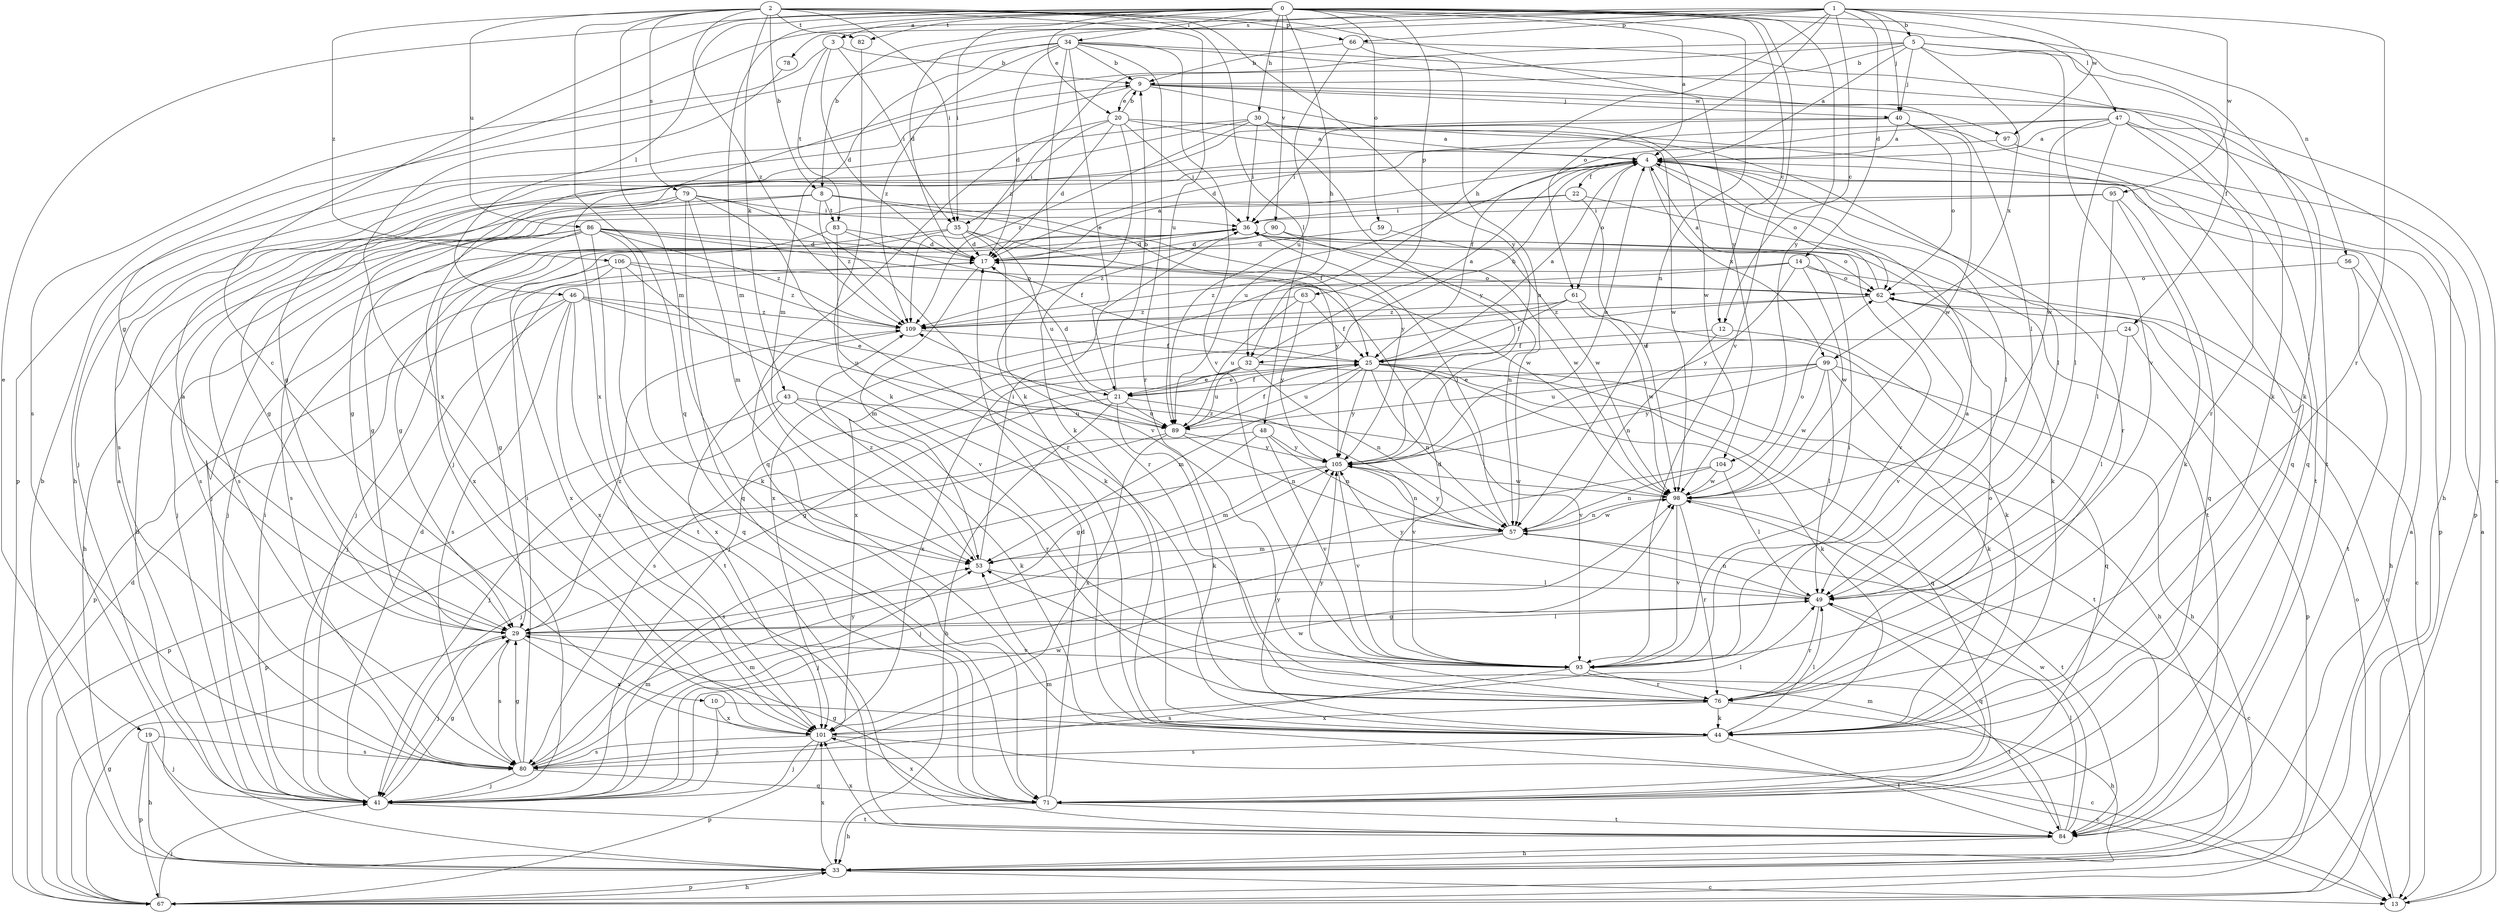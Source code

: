 strict digraph  {
0;
1;
2;
3;
4;
5;
8;
9;
10;
12;
13;
14;
17;
19;
20;
21;
22;
24;
25;
29;
30;
32;
33;
34;
35;
36;
40;
41;
43;
44;
46;
47;
48;
49;
53;
56;
57;
59;
61;
62;
63;
66;
67;
71;
76;
78;
79;
80;
82;
83;
84;
86;
89;
90;
93;
95;
97;
98;
99;
101;
104;
105;
106;
109;
0 -> 3  [label=a];
0 -> 4  [label=a];
0 -> 10  [label=c];
0 -> 12  [label=c];
0 -> 19  [label=e];
0 -> 20  [label=e];
0 -> 30  [label=h];
0 -> 32  [label=h];
0 -> 34  [label=i];
0 -> 35  [label=i];
0 -> 46  [label=l];
0 -> 47  [label=l];
0 -> 53  [label=m];
0 -> 56  [label=n];
0 -> 57  [label=n];
0 -> 59  [label=o];
0 -> 63  [label=p];
0 -> 82  [label=t];
0 -> 90  [label=v];
0 -> 93  [label=v];
0 -> 104  [label=y];
1 -> 5  [label=b];
1 -> 8  [label=b];
1 -> 12  [label=c];
1 -> 14  [label=d];
1 -> 17  [label=d];
1 -> 29  [label=g];
1 -> 32  [label=h];
1 -> 40  [label=j];
1 -> 61  [label=o];
1 -> 66  [label=p];
1 -> 76  [label=r];
1 -> 78  [label=s];
1 -> 95  [label=w];
1 -> 97  [label=w];
2 -> 8  [label=b];
2 -> 35  [label=i];
2 -> 43  [label=k];
2 -> 48  [label=l];
2 -> 53  [label=m];
2 -> 66  [label=p];
2 -> 71  [label=q];
2 -> 79  [label=s];
2 -> 82  [label=t];
2 -> 86  [label=u];
2 -> 89  [label=u];
2 -> 104  [label=y];
2 -> 105  [label=y];
2 -> 106  [label=z];
2 -> 109  [label=z];
3 -> 9  [label=b];
3 -> 17  [label=d];
3 -> 35  [label=i];
3 -> 80  [label=s];
3 -> 83  [label=t];
4 -> 22  [label=f];
4 -> 32  [label=h];
4 -> 49  [label=l];
4 -> 61  [label=o];
4 -> 62  [label=o];
4 -> 67  [label=p];
4 -> 76  [label=r];
4 -> 89  [label=u];
4 -> 99  [label=x];
5 -> 4  [label=a];
5 -> 9  [label=b];
5 -> 24  [label=f];
5 -> 40  [label=j];
5 -> 44  [label=k];
5 -> 93  [label=v];
5 -> 99  [label=x];
5 -> 101  [label=x];
5 -> 109  [label=z];
8 -> 25  [label=f];
8 -> 33  [label=h];
8 -> 80  [label=s];
8 -> 83  [label=t];
8 -> 105  [label=y];
8 -> 109  [label=z];
9 -> 20  [label=e];
9 -> 33  [label=h];
9 -> 40  [label=j];
9 -> 84  [label=t];
9 -> 97  [label=w];
9 -> 98  [label=w];
10 -> 13  [label=c];
10 -> 41  [label=j];
10 -> 101  [label=x];
12 -> 25  [label=f];
12 -> 57  [label=n];
12 -> 71  [label=q];
13 -> 4  [label=a];
13 -> 62  [label=o];
14 -> 13  [label=c];
14 -> 62  [label=o];
14 -> 98  [label=w];
14 -> 101  [label=x];
14 -> 105  [label=y];
14 -> 109  [label=z];
17 -> 4  [label=a];
17 -> 53  [label=m];
17 -> 62  [label=o];
19 -> 33  [label=h];
19 -> 41  [label=j];
19 -> 67  [label=p];
19 -> 80  [label=s];
20 -> 4  [label=a];
20 -> 9  [label=b];
20 -> 17  [label=d];
20 -> 35  [label=i];
20 -> 36  [label=i];
20 -> 44  [label=k];
20 -> 49  [label=l];
20 -> 71  [label=q];
21 -> 9  [label=b];
21 -> 17  [label=d];
21 -> 25  [label=f];
21 -> 29  [label=g];
21 -> 33  [label=h];
21 -> 44  [label=k];
21 -> 89  [label=u];
21 -> 93  [label=v];
22 -> 36  [label=i];
22 -> 41  [label=j];
22 -> 84  [label=t];
22 -> 98  [label=w];
24 -> 25  [label=f];
24 -> 49  [label=l];
24 -> 67  [label=p];
25 -> 4  [label=a];
25 -> 21  [label=e];
25 -> 44  [label=k];
25 -> 53  [label=m];
25 -> 57  [label=n];
25 -> 71  [label=q];
25 -> 80  [label=s];
25 -> 84  [label=t];
25 -> 89  [label=u];
25 -> 93  [label=v];
25 -> 105  [label=y];
29 -> 4  [label=a];
29 -> 41  [label=j];
29 -> 49  [label=l];
29 -> 80  [label=s];
29 -> 93  [label=v];
29 -> 101  [label=x];
29 -> 109  [label=z];
30 -> 4  [label=a];
30 -> 36  [label=i];
30 -> 41  [label=j];
30 -> 71  [label=q];
30 -> 80  [label=s];
30 -> 98  [label=w];
30 -> 105  [label=y];
30 -> 109  [label=z];
32 -> 4  [label=a];
32 -> 21  [label=e];
32 -> 33  [label=h];
32 -> 57  [label=n];
32 -> 89  [label=u];
32 -> 101  [label=x];
33 -> 9  [label=b];
33 -> 13  [label=c];
33 -> 67  [label=p];
33 -> 101  [label=x];
34 -> 9  [label=b];
34 -> 13  [label=c];
34 -> 17  [label=d];
34 -> 21  [label=e];
34 -> 44  [label=k];
34 -> 49  [label=l];
34 -> 53  [label=m];
34 -> 67  [label=p];
34 -> 76  [label=r];
34 -> 93  [label=v];
34 -> 109  [label=z];
35 -> 17  [label=d];
35 -> 29  [label=g];
35 -> 41  [label=j];
35 -> 76  [label=r];
35 -> 89  [label=u];
35 -> 105  [label=y];
36 -> 17  [label=d];
36 -> 41  [label=j];
36 -> 44  [label=k];
36 -> 98  [label=w];
40 -> 4  [label=a];
40 -> 36  [label=i];
40 -> 41  [label=j];
40 -> 62  [label=o];
40 -> 71  [label=q];
40 -> 98  [label=w];
41 -> 4  [label=a];
41 -> 17  [label=d];
41 -> 29  [label=g];
41 -> 36  [label=i];
41 -> 53  [label=m];
41 -> 84  [label=t];
41 -> 98  [label=w];
43 -> 41  [label=j];
43 -> 44  [label=k];
43 -> 67  [label=p];
43 -> 76  [label=r];
43 -> 89  [label=u];
44 -> 49  [label=l];
44 -> 80  [label=s];
44 -> 84  [label=t];
44 -> 105  [label=y];
46 -> 21  [label=e];
46 -> 41  [label=j];
46 -> 67  [label=p];
46 -> 80  [label=s];
46 -> 84  [label=t];
46 -> 89  [label=u];
46 -> 101  [label=x];
46 -> 109  [label=z];
47 -> 4  [label=a];
47 -> 17  [label=d];
47 -> 29  [label=g];
47 -> 33  [label=h];
47 -> 49  [label=l];
47 -> 76  [label=r];
47 -> 84  [label=t];
47 -> 98  [label=w];
48 -> 29  [label=g];
48 -> 57  [label=n];
48 -> 67  [label=p];
48 -> 93  [label=v];
48 -> 105  [label=y];
49 -> 29  [label=g];
49 -> 57  [label=n];
49 -> 71  [label=q];
49 -> 76  [label=r];
49 -> 105  [label=y];
53 -> 36  [label=i];
53 -> 49  [label=l];
53 -> 109  [label=z];
56 -> 33  [label=h];
56 -> 62  [label=o];
56 -> 84  [label=t];
57 -> 13  [label=c];
57 -> 36  [label=i];
57 -> 41  [label=j];
57 -> 53  [label=m];
57 -> 98  [label=w];
57 -> 105  [label=y];
59 -> 17  [label=d];
59 -> 98  [label=w];
61 -> 25  [label=f];
61 -> 44  [label=k];
61 -> 98  [label=w];
61 -> 101  [label=x];
61 -> 109  [label=z];
62 -> 4  [label=a];
62 -> 13  [label=c];
62 -> 41  [label=j];
62 -> 93  [label=v];
62 -> 109  [label=z];
63 -> 25  [label=f];
63 -> 89  [label=u];
63 -> 105  [label=y];
63 -> 109  [label=z];
66 -> 9  [label=b];
66 -> 44  [label=k];
66 -> 57  [label=n];
66 -> 89  [label=u];
67 -> 4  [label=a];
67 -> 17  [label=d];
67 -> 29  [label=g];
67 -> 33  [label=h];
67 -> 41  [label=j];
71 -> 17  [label=d];
71 -> 29  [label=g];
71 -> 33  [label=h];
71 -> 53  [label=m];
71 -> 84  [label=t];
71 -> 101  [label=x];
76 -> 33  [label=h];
76 -> 44  [label=k];
76 -> 62  [label=o];
76 -> 101  [label=x];
76 -> 105  [label=y];
78 -> 101  [label=x];
79 -> 29  [label=g];
79 -> 36  [label=i];
79 -> 53  [label=m];
79 -> 71  [label=q];
79 -> 76  [label=r];
79 -> 80  [label=s];
79 -> 93  [label=v];
80 -> 29  [label=g];
80 -> 36  [label=i];
80 -> 41  [label=j];
80 -> 53  [label=m];
80 -> 71  [label=q];
80 -> 98  [label=w];
80 -> 105  [label=y];
82 -> 44  [label=k];
83 -> 17  [label=d];
83 -> 44  [label=k];
83 -> 80  [label=s];
83 -> 98  [label=w];
84 -> 33  [label=h];
84 -> 49  [label=l];
84 -> 53  [label=m];
84 -> 98  [label=w];
84 -> 101  [label=x];
86 -> 17  [label=d];
86 -> 25  [label=f];
86 -> 29  [label=g];
86 -> 33  [label=h];
86 -> 41  [label=j];
86 -> 44  [label=k];
86 -> 62  [label=o];
86 -> 84  [label=t];
86 -> 101  [label=x];
86 -> 109  [label=z];
89 -> 25  [label=f];
89 -> 41  [label=j];
89 -> 57  [label=n];
89 -> 101  [label=x];
89 -> 105  [label=y];
90 -> 17  [label=d];
90 -> 57  [label=n];
90 -> 93  [label=v];
90 -> 109  [label=z];
93 -> 4  [label=a];
93 -> 17  [label=d];
93 -> 36  [label=i];
93 -> 76  [label=r];
93 -> 80  [label=s];
93 -> 84  [label=t];
95 -> 29  [label=g];
95 -> 36  [label=i];
95 -> 44  [label=k];
95 -> 49  [label=l];
95 -> 71  [label=q];
97 -> 25  [label=f];
97 -> 67  [label=p];
98 -> 57  [label=n];
98 -> 62  [label=o];
98 -> 76  [label=r];
98 -> 84  [label=t];
98 -> 93  [label=v];
98 -> 109  [label=z];
99 -> 21  [label=e];
99 -> 33  [label=h];
99 -> 44  [label=k];
99 -> 49  [label=l];
99 -> 89  [label=u];
99 -> 98  [label=w];
99 -> 105  [label=y];
101 -> 13  [label=c];
101 -> 41  [label=j];
101 -> 49  [label=l];
101 -> 67  [label=p];
101 -> 80  [label=s];
104 -> 41  [label=j];
104 -> 49  [label=l];
104 -> 57  [label=n];
104 -> 98  [label=w];
105 -> 4  [label=a];
105 -> 53  [label=m];
105 -> 57  [label=n];
105 -> 80  [label=s];
105 -> 93  [label=v];
105 -> 98  [label=w];
106 -> 29  [label=g];
106 -> 62  [label=o];
106 -> 71  [label=q];
106 -> 93  [label=v];
106 -> 101  [label=x];
106 -> 109  [label=z];
109 -> 25  [label=f];
109 -> 101  [label=x];
}
